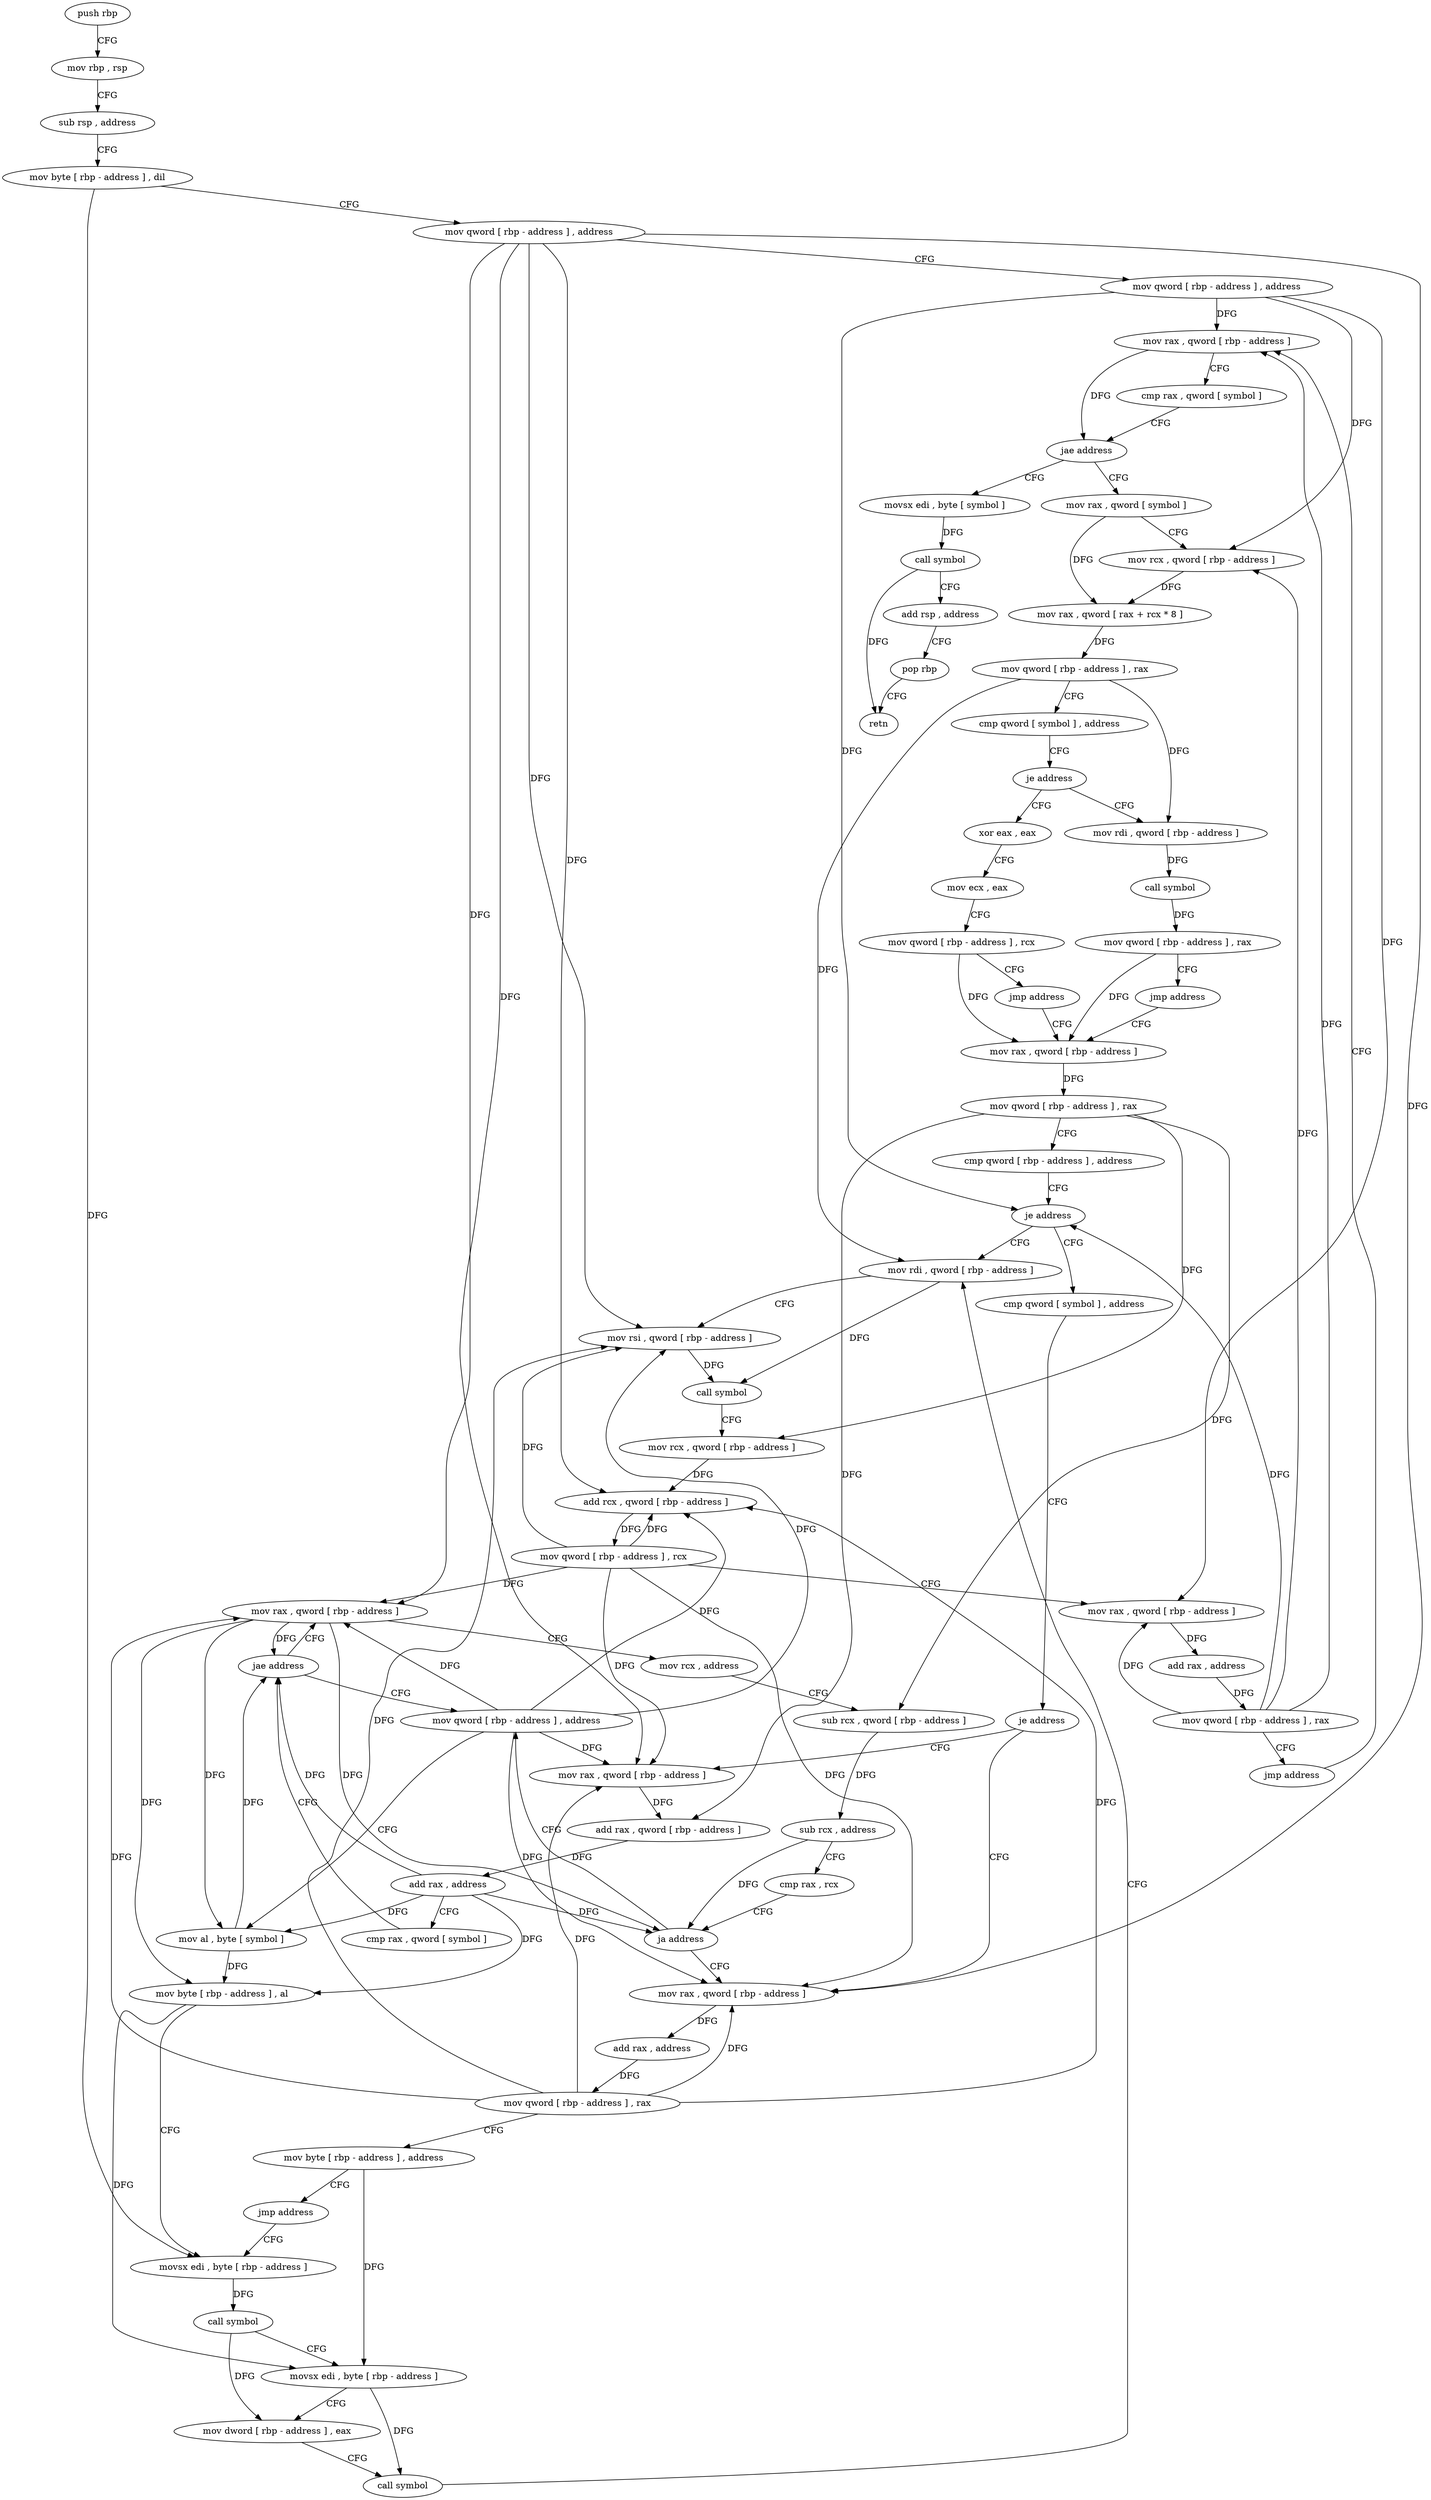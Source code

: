 digraph "func" {
"4242896" [label = "push rbp" ]
"4242897" [label = "mov rbp , rsp" ]
"4242900" [label = "sub rsp , address" ]
"4242904" [label = "mov byte [ rbp - address ] , dil" ]
"4242908" [label = "mov qword [ rbp - address ] , address" ]
"4242916" [label = "mov qword [ rbp - address ] , address" ]
"4242924" [label = "mov rax , qword [ rbp - address ]" ]
"4243207" [label = "movsx edi , byte [ symbol ]" ]
"4243215" [label = "call symbol" ]
"4243220" [label = "add rsp , address" ]
"4243224" [label = "pop rbp" ]
"4243225" [label = "retn" ]
"4242942" [label = "mov rax , qword [ symbol ]" ]
"4242950" [label = "mov rcx , qword [ rbp - address ]" ]
"4242954" [label = "mov rax , qword [ rax + rcx * 8 ]" ]
"4242958" [label = "mov qword [ rbp - address ] , rax" ]
"4242962" [label = "cmp qword [ symbol ] , address" ]
"4242971" [label = "je address" ]
"4242995" [label = "xor eax , eax" ]
"4242977" [label = "mov rdi , qword [ rbp - address ]" ]
"4242997" [label = "mov ecx , eax" ]
"4242999" [label = "mov qword [ rbp - address ] , rcx" ]
"4243003" [label = "jmp address" ]
"4243008" [label = "mov rax , qword [ rbp - address ]" ]
"4242981" [label = "call symbol" ]
"4242986" [label = "mov qword [ rbp - address ] , rax" ]
"4242990" [label = "jmp address" ]
"4243012" [label = "mov qword [ rbp - address ] , rax" ]
"4243016" [label = "cmp qword [ rbp - address ] , address" ]
"4243021" [label = "je address" ]
"4243163" [label = "mov rdi , qword [ rbp - address ]" ]
"4243027" [label = "cmp qword [ symbol ] , address" ]
"4243167" [label = "mov rsi , qword [ rbp - address ]" ]
"4243171" [label = "call symbol" ]
"4243176" [label = "mov rcx , qword [ rbp - address ]" ]
"4243180" [label = "add rcx , qword [ rbp - address ]" ]
"4243184" [label = "mov qword [ rbp - address ] , rcx" ]
"4243188" [label = "mov rax , qword [ rbp - address ]" ]
"4243192" [label = "add rax , address" ]
"4243198" [label = "mov qword [ rbp - address ] , rax" ]
"4243202" [label = "jmp address" ]
"4243036" [label = "je address" ]
"4243101" [label = "mov rax , qword [ rbp - address ]" ]
"4243042" [label = "mov rax , qword [ rbp - address ]" ]
"4242928" [label = "cmp rax , qword [ symbol ]" ]
"4242936" [label = "jae address" ]
"4243105" [label = "add rax , address" ]
"4243111" [label = "mov qword [ rbp - address ] , rax" ]
"4243115" [label = "mov byte [ rbp - address ] , address" ]
"4243119" [label = "jmp address" ]
"4243142" [label = "movsx edi , byte [ rbp - address ]" ]
"4243046" [label = "add rax , qword [ rbp - address ]" ]
"4243050" [label = "add rax , address" ]
"4243056" [label = "cmp rax , qword [ symbol ]" ]
"4243064" [label = "jae address" ]
"4243124" [label = "mov qword [ rbp - address ] , address" ]
"4243070" [label = "mov rax , qword [ rbp - address ]" ]
"4243146" [label = "call symbol" ]
"4243151" [label = "movsx edi , byte [ rbp - address ]" ]
"4243155" [label = "mov dword [ rbp - address ] , eax" ]
"4243158" [label = "call symbol" ]
"4243132" [label = "mov al , byte [ symbol ]" ]
"4243139" [label = "mov byte [ rbp - address ] , al" ]
"4243074" [label = "mov rcx , address" ]
"4243081" [label = "sub rcx , qword [ rbp - address ]" ]
"4243085" [label = "sub rcx , address" ]
"4243092" [label = "cmp rax , rcx" ]
"4243095" [label = "ja address" ]
"4242896" -> "4242897" [ label = "CFG" ]
"4242897" -> "4242900" [ label = "CFG" ]
"4242900" -> "4242904" [ label = "CFG" ]
"4242904" -> "4242908" [ label = "CFG" ]
"4242904" -> "4243142" [ label = "DFG" ]
"4242908" -> "4242916" [ label = "CFG" ]
"4242908" -> "4243167" [ label = "DFG" ]
"4242908" -> "4243180" [ label = "DFG" ]
"4242908" -> "4243101" [ label = "DFG" ]
"4242908" -> "4243042" [ label = "DFG" ]
"4242908" -> "4243070" [ label = "DFG" ]
"4242916" -> "4242924" [ label = "DFG" ]
"4242916" -> "4242950" [ label = "DFG" ]
"4242916" -> "4243021" [ label = "DFG" ]
"4242916" -> "4243188" [ label = "DFG" ]
"4242924" -> "4242928" [ label = "CFG" ]
"4242924" -> "4242936" [ label = "DFG" ]
"4243207" -> "4243215" [ label = "DFG" ]
"4243215" -> "4243220" [ label = "CFG" ]
"4243215" -> "4243225" [ label = "DFG" ]
"4243220" -> "4243224" [ label = "CFG" ]
"4243224" -> "4243225" [ label = "CFG" ]
"4242942" -> "4242950" [ label = "CFG" ]
"4242942" -> "4242954" [ label = "DFG" ]
"4242950" -> "4242954" [ label = "DFG" ]
"4242954" -> "4242958" [ label = "DFG" ]
"4242958" -> "4242962" [ label = "CFG" ]
"4242958" -> "4242977" [ label = "DFG" ]
"4242958" -> "4243163" [ label = "DFG" ]
"4242962" -> "4242971" [ label = "CFG" ]
"4242971" -> "4242995" [ label = "CFG" ]
"4242971" -> "4242977" [ label = "CFG" ]
"4242995" -> "4242997" [ label = "CFG" ]
"4242977" -> "4242981" [ label = "DFG" ]
"4242997" -> "4242999" [ label = "CFG" ]
"4242999" -> "4243003" [ label = "CFG" ]
"4242999" -> "4243008" [ label = "DFG" ]
"4243003" -> "4243008" [ label = "CFG" ]
"4243008" -> "4243012" [ label = "DFG" ]
"4242981" -> "4242986" [ label = "DFG" ]
"4242986" -> "4242990" [ label = "CFG" ]
"4242986" -> "4243008" [ label = "DFG" ]
"4242990" -> "4243008" [ label = "CFG" ]
"4243012" -> "4243016" [ label = "CFG" ]
"4243012" -> "4243176" [ label = "DFG" ]
"4243012" -> "4243046" [ label = "DFG" ]
"4243012" -> "4243081" [ label = "DFG" ]
"4243016" -> "4243021" [ label = "CFG" ]
"4243021" -> "4243163" [ label = "CFG" ]
"4243021" -> "4243027" [ label = "CFG" ]
"4243163" -> "4243167" [ label = "CFG" ]
"4243163" -> "4243171" [ label = "DFG" ]
"4243027" -> "4243036" [ label = "CFG" ]
"4243167" -> "4243171" [ label = "DFG" ]
"4243171" -> "4243176" [ label = "CFG" ]
"4243176" -> "4243180" [ label = "DFG" ]
"4243180" -> "4243184" [ label = "DFG" ]
"4243184" -> "4243188" [ label = "CFG" ]
"4243184" -> "4243167" [ label = "DFG" ]
"4243184" -> "4243180" [ label = "DFG" ]
"4243184" -> "4243101" [ label = "DFG" ]
"4243184" -> "4243042" [ label = "DFG" ]
"4243184" -> "4243070" [ label = "DFG" ]
"4243188" -> "4243192" [ label = "DFG" ]
"4243192" -> "4243198" [ label = "DFG" ]
"4243198" -> "4243202" [ label = "CFG" ]
"4243198" -> "4242924" [ label = "DFG" ]
"4243198" -> "4242950" [ label = "DFG" ]
"4243198" -> "4243021" [ label = "DFG" ]
"4243198" -> "4243188" [ label = "DFG" ]
"4243202" -> "4242924" [ label = "CFG" ]
"4243036" -> "4243101" [ label = "CFG" ]
"4243036" -> "4243042" [ label = "CFG" ]
"4243101" -> "4243105" [ label = "DFG" ]
"4243042" -> "4243046" [ label = "DFG" ]
"4242928" -> "4242936" [ label = "CFG" ]
"4242936" -> "4243207" [ label = "CFG" ]
"4242936" -> "4242942" [ label = "CFG" ]
"4243105" -> "4243111" [ label = "DFG" ]
"4243111" -> "4243115" [ label = "CFG" ]
"4243111" -> "4243167" [ label = "DFG" ]
"4243111" -> "4243180" [ label = "DFG" ]
"4243111" -> "4243101" [ label = "DFG" ]
"4243111" -> "4243042" [ label = "DFG" ]
"4243111" -> "4243070" [ label = "DFG" ]
"4243115" -> "4243119" [ label = "CFG" ]
"4243115" -> "4243151" [ label = "DFG" ]
"4243119" -> "4243142" [ label = "CFG" ]
"4243142" -> "4243146" [ label = "DFG" ]
"4243046" -> "4243050" [ label = "DFG" ]
"4243050" -> "4243056" [ label = "CFG" ]
"4243050" -> "4243064" [ label = "DFG" ]
"4243050" -> "4243132" [ label = "DFG" ]
"4243050" -> "4243139" [ label = "DFG" ]
"4243050" -> "4243095" [ label = "DFG" ]
"4243056" -> "4243064" [ label = "CFG" ]
"4243064" -> "4243124" [ label = "CFG" ]
"4243064" -> "4243070" [ label = "CFG" ]
"4243124" -> "4243132" [ label = "CFG" ]
"4243124" -> "4243167" [ label = "DFG" ]
"4243124" -> "4243180" [ label = "DFG" ]
"4243124" -> "4243101" [ label = "DFG" ]
"4243124" -> "4243042" [ label = "DFG" ]
"4243124" -> "4243070" [ label = "DFG" ]
"4243070" -> "4243074" [ label = "CFG" ]
"4243070" -> "4243064" [ label = "DFG" ]
"4243070" -> "4243132" [ label = "DFG" ]
"4243070" -> "4243139" [ label = "DFG" ]
"4243070" -> "4243095" [ label = "DFG" ]
"4243146" -> "4243151" [ label = "CFG" ]
"4243146" -> "4243155" [ label = "DFG" ]
"4243151" -> "4243155" [ label = "CFG" ]
"4243151" -> "4243158" [ label = "DFG" ]
"4243155" -> "4243158" [ label = "CFG" ]
"4243158" -> "4243163" [ label = "CFG" ]
"4243132" -> "4243139" [ label = "DFG" ]
"4243132" -> "4243064" [ label = "DFG" ]
"4243139" -> "4243142" [ label = "CFG" ]
"4243139" -> "4243151" [ label = "DFG" ]
"4243074" -> "4243081" [ label = "CFG" ]
"4243081" -> "4243085" [ label = "DFG" ]
"4243085" -> "4243092" [ label = "CFG" ]
"4243085" -> "4243095" [ label = "DFG" ]
"4243092" -> "4243095" [ label = "CFG" ]
"4243095" -> "4243124" [ label = "CFG" ]
"4243095" -> "4243101" [ label = "CFG" ]
}
